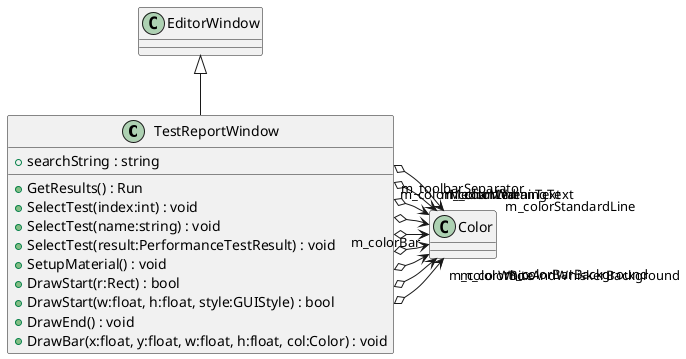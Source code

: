 @startuml
class TestReportWindow {
    + searchString : string
    + GetResults() : Run
    + SelectTest(index:int) : void
    + SelectTest(name:string) : void
    + SelectTest(result:PerformanceTestResult) : void
    + SetupMaterial() : void
    + DrawStart(r:Rect) : bool
    + DrawStart(w:float, h:float, style:GUIStyle) : bool
    + DrawEnd() : void
    + DrawBar(x:float, y:float, w:float, h:float, col:Color) : void
}
EditorWindow <|-- TestReportWindow
TestReportWindow o-> "m_colorWhite" Color
TestReportWindow o-> "m_colorBarBackground" Color
TestReportWindow o-> "m_colorBoxAndWhiskerBackground" Color
TestReportWindow o-> "m_colorBar" Color
TestReportWindow o-> "m_colorStandardLine" Color
TestReportWindow o-> "m_colorMedianLine" Color
TestReportWindow o-> "m_colorMedianText" Color
TestReportWindow o-> "m_colorWarningText" Color
TestReportWindow o-> "m_toolbarSeparator" Color
@enduml
